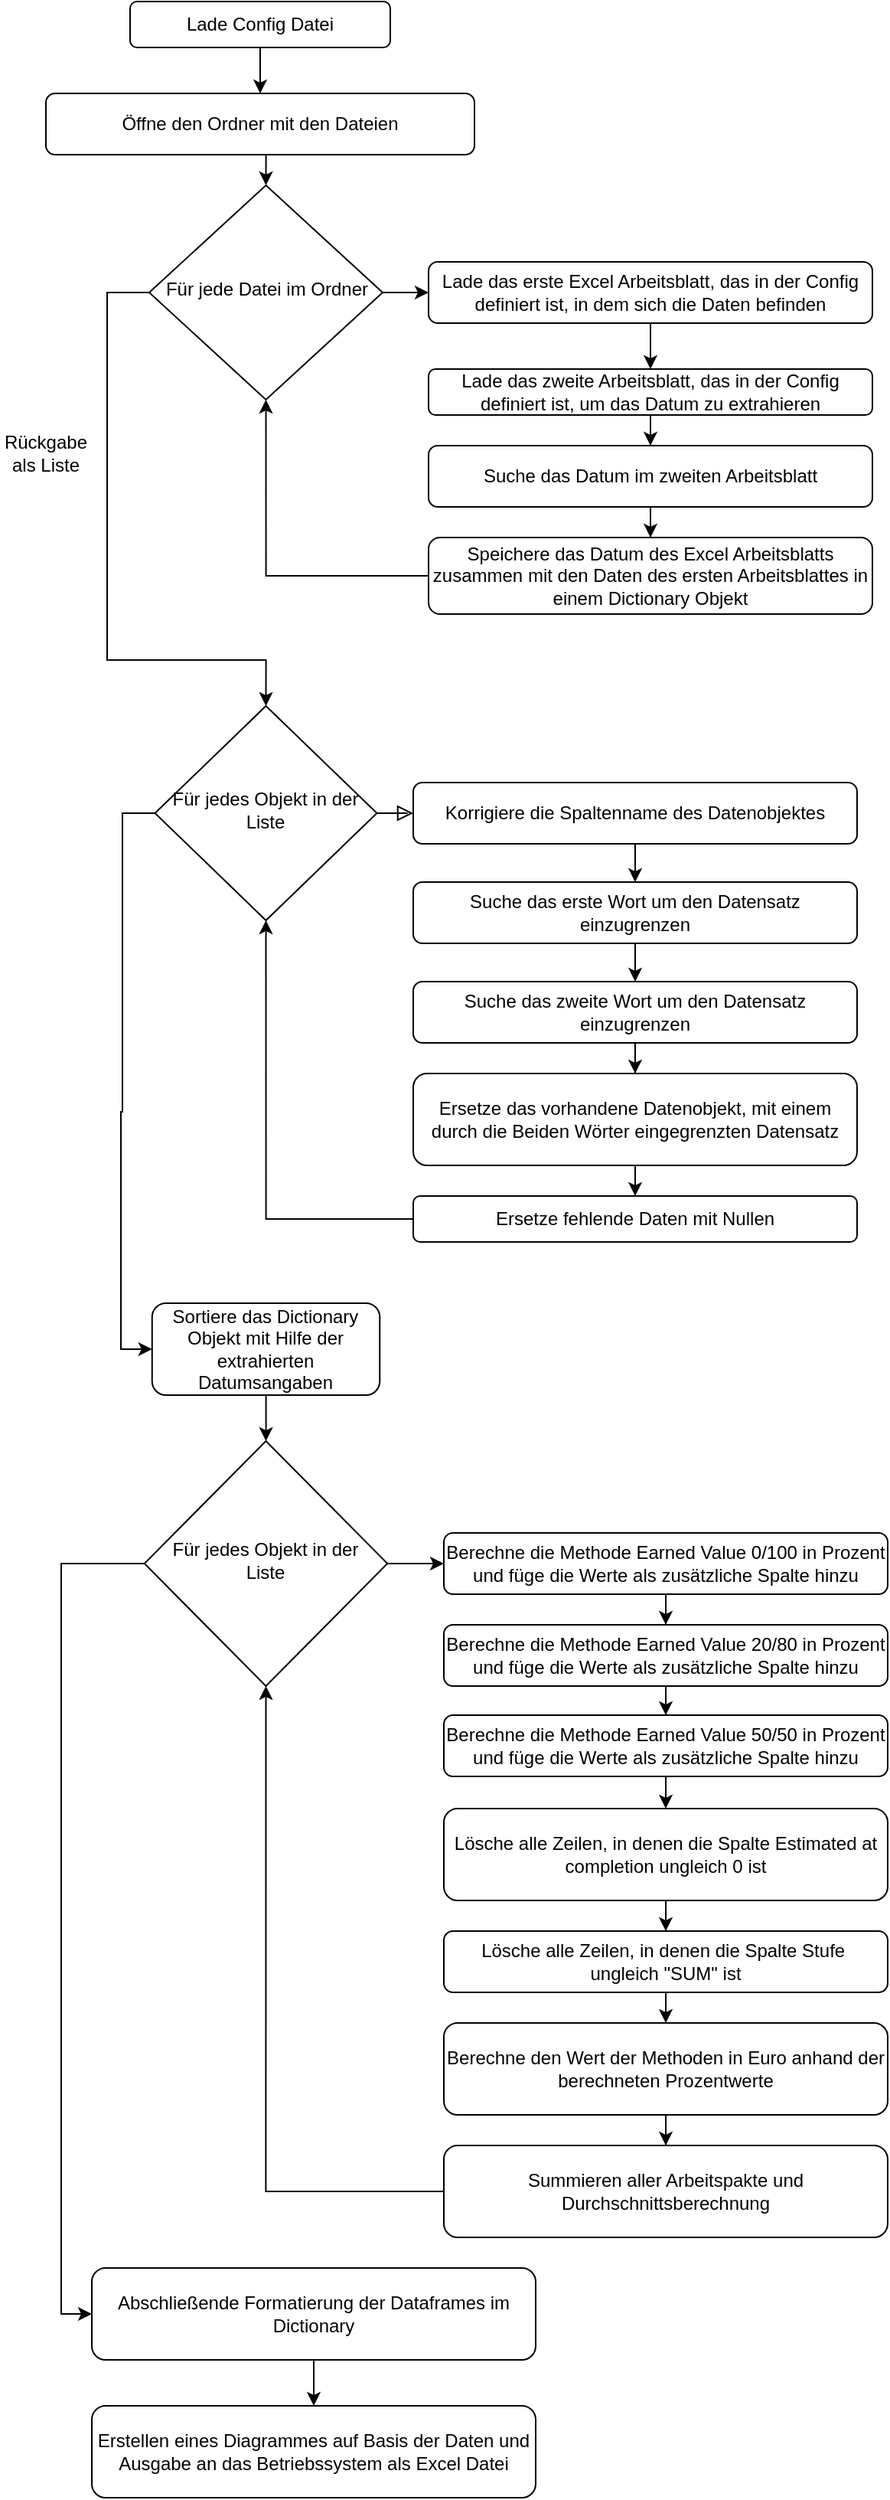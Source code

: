 <mxfile version="24.3.1" type="github">
  <diagram id="C5RBs43oDa-KdzZeNtuy" name="Page-1">
    <mxGraphModel dx="1789" dy="1007" grid="1" gridSize="10" guides="1" tooltips="1" connect="1" arrows="1" fold="1" page="1" pageScale="1" pageWidth="827" pageHeight="1169" math="0" shadow="0">
      <root>
        <mxCell id="WIyWlLk6GJQsqaUBKTNV-0" />
        <mxCell id="WIyWlLk6GJQsqaUBKTNV-1" parent="WIyWlLk6GJQsqaUBKTNV-0" />
        <mxCell id="PRaoMw5m5jJZB09oyUVn-8" style="edgeStyle=orthogonalEdgeStyle;rounded=0;orthogonalLoop=1;jettySize=auto;html=1;exitX=0.5;exitY=1;exitDx=0;exitDy=0;entryX=0.5;entryY=0;entryDx=0;entryDy=0;" edge="1" parent="WIyWlLk6GJQsqaUBKTNV-1" source="WIyWlLk6GJQsqaUBKTNV-3" target="PRaoMw5m5jJZB09oyUVn-9">
          <mxGeometry relative="1" as="geometry">
            <mxPoint x="220" y="140" as="targetPoint" />
          </mxGeometry>
        </mxCell>
        <mxCell id="WIyWlLk6GJQsqaUBKTNV-3" value="Öffne den Ordner mit den Dateien" style="rounded=1;whiteSpace=wrap;html=1;fontSize=12;glass=0;strokeWidth=1;shadow=0;" parent="WIyWlLk6GJQsqaUBKTNV-1" vertex="1">
          <mxGeometry x="80" y="70" width="280" height="40" as="geometry" />
        </mxCell>
        <mxCell id="WIyWlLk6GJQsqaUBKTNV-5" value="" style="edgeStyle=orthogonalEdgeStyle;rounded=0;html=1;jettySize=auto;orthogonalLoop=1;fontSize=11;endArrow=block;endFill=0;endSize=8;strokeWidth=1;shadow=0;labelBackgroundColor=none;" parent="WIyWlLk6GJQsqaUBKTNV-1" source="WIyWlLk6GJQsqaUBKTNV-6" target="WIyWlLk6GJQsqaUBKTNV-7" edge="1">
          <mxGeometry x="0.013" y="10" relative="1" as="geometry">
            <mxPoint as="offset" />
          </mxGeometry>
        </mxCell>
        <mxCell id="PRaoMw5m5jJZB09oyUVn-28" style="edgeStyle=orthogonalEdgeStyle;rounded=0;orthogonalLoop=1;jettySize=auto;html=1;entryX=0;entryY=0.5;entryDx=0;entryDy=0;" edge="1" parent="WIyWlLk6GJQsqaUBKTNV-1" source="WIyWlLk6GJQsqaUBKTNV-6" target="PRaoMw5m5jJZB09oyUVn-27">
          <mxGeometry relative="1" as="geometry">
            <mxPoint x="110" y="900" as="targetPoint" />
            <Array as="points">
              <mxPoint x="130" y="540" />
              <mxPoint x="130" y="735" />
              <mxPoint x="129" y="735" />
              <mxPoint x="129" y="890" />
            </Array>
          </mxGeometry>
        </mxCell>
        <mxCell id="WIyWlLk6GJQsqaUBKTNV-6" value="Für jedes Objekt in der Liste" style="rhombus;whiteSpace=wrap;html=1;shadow=0;fontFamily=Helvetica;fontSize=12;align=center;strokeWidth=1;spacing=6;spacingTop=-4;" parent="WIyWlLk6GJQsqaUBKTNV-1" vertex="1">
          <mxGeometry x="151.25" y="470" width="145" height="140" as="geometry" />
        </mxCell>
        <mxCell id="PRaoMw5m5jJZB09oyUVn-3" style="edgeStyle=orthogonalEdgeStyle;rounded=0;orthogonalLoop=1;jettySize=auto;html=1;exitX=0.5;exitY=1;exitDx=0;exitDy=0;entryX=0.5;entryY=0;entryDx=0;entryDy=0;" edge="1" parent="WIyWlLk6GJQsqaUBKTNV-1" source="WIyWlLk6GJQsqaUBKTNV-7" target="PRaoMw5m5jJZB09oyUVn-2">
          <mxGeometry relative="1" as="geometry" />
        </mxCell>
        <mxCell id="WIyWlLk6GJQsqaUBKTNV-7" value="Korrigiere die Spaltenname des Datenobjektes" style="rounded=1;whiteSpace=wrap;html=1;fontSize=12;glass=0;strokeWidth=1;shadow=0;" parent="WIyWlLk6GJQsqaUBKTNV-1" vertex="1">
          <mxGeometry x="320" y="520" width="290" height="40" as="geometry" />
        </mxCell>
        <mxCell id="PRaoMw5m5jJZB09oyUVn-1" style="edgeStyle=orthogonalEdgeStyle;rounded=0;orthogonalLoop=1;jettySize=auto;html=1;exitX=0.5;exitY=1;exitDx=0;exitDy=0;entryX=0.5;entryY=0;entryDx=0;entryDy=0;" edge="1" parent="WIyWlLk6GJQsqaUBKTNV-1" source="PRaoMw5m5jJZB09oyUVn-0" target="WIyWlLk6GJQsqaUBKTNV-3">
          <mxGeometry relative="1" as="geometry" />
        </mxCell>
        <mxCell id="PRaoMw5m5jJZB09oyUVn-0" value="Lade Config Datei" style="rounded=1;whiteSpace=wrap;html=1;" vertex="1" parent="WIyWlLk6GJQsqaUBKTNV-1">
          <mxGeometry x="135" y="10" width="170" height="30" as="geometry" />
        </mxCell>
        <mxCell id="PRaoMw5m5jJZB09oyUVn-6" style="edgeStyle=orthogonalEdgeStyle;rounded=0;orthogonalLoop=1;jettySize=auto;html=1;exitX=0.5;exitY=1;exitDx=0;exitDy=0;entryX=0.5;entryY=0;entryDx=0;entryDy=0;" edge="1" parent="WIyWlLk6GJQsqaUBKTNV-1" source="PRaoMw5m5jJZB09oyUVn-2" target="PRaoMw5m5jJZB09oyUVn-5">
          <mxGeometry relative="1" as="geometry" />
        </mxCell>
        <mxCell id="PRaoMw5m5jJZB09oyUVn-2" value="Suche das erste Wort um den Datensatz einzugrenzen" style="rounded=1;whiteSpace=wrap;html=1;fontSize=12;glass=0;strokeWidth=1;shadow=0;" vertex="1" parent="WIyWlLk6GJQsqaUBKTNV-1">
          <mxGeometry x="320" y="585" width="290" height="40" as="geometry" />
        </mxCell>
        <mxCell id="PRaoMw5m5jJZB09oyUVn-24" style="edgeStyle=orthogonalEdgeStyle;rounded=0;orthogonalLoop=1;jettySize=auto;html=1;" edge="1" parent="WIyWlLk6GJQsqaUBKTNV-1" source="PRaoMw5m5jJZB09oyUVn-5" target="PRaoMw5m5jJZB09oyUVn-22">
          <mxGeometry relative="1" as="geometry" />
        </mxCell>
        <mxCell id="PRaoMw5m5jJZB09oyUVn-5" value="Suche das zweite Wort um den Datensatz einzugrenzen" style="rounded=1;whiteSpace=wrap;html=1;fontSize=12;glass=0;strokeWidth=1;shadow=0;" vertex="1" parent="WIyWlLk6GJQsqaUBKTNV-1">
          <mxGeometry x="320" y="650" width="290" height="40" as="geometry" />
        </mxCell>
        <mxCell id="PRaoMw5m5jJZB09oyUVn-12" style="edgeStyle=orthogonalEdgeStyle;rounded=0;orthogonalLoop=1;jettySize=auto;html=1;entryX=0;entryY=0.5;entryDx=0;entryDy=0;" edge="1" parent="WIyWlLk6GJQsqaUBKTNV-1" source="PRaoMw5m5jJZB09oyUVn-9" target="PRaoMw5m5jJZB09oyUVn-11">
          <mxGeometry relative="1" as="geometry" />
        </mxCell>
        <mxCell id="PRaoMw5m5jJZB09oyUVn-20" style="edgeStyle=orthogonalEdgeStyle;rounded=0;orthogonalLoop=1;jettySize=auto;html=1;entryX=0.5;entryY=0;entryDx=0;entryDy=0;" edge="1" parent="WIyWlLk6GJQsqaUBKTNV-1" source="PRaoMw5m5jJZB09oyUVn-9" target="WIyWlLk6GJQsqaUBKTNV-6">
          <mxGeometry relative="1" as="geometry">
            <mxPoint x="150" y="430" as="targetPoint" />
            <Array as="points">
              <mxPoint x="120" y="200" />
              <mxPoint x="120" y="440" />
              <mxPoint x="224" y="440" />
            </Array>
          </mxGeometry>
        </mxCell>
        <mxCell id="PRaoMw5m5jJZB09oyUVn-9" value="Für jede Datei im Ordner" style="rhombus;whiteSpace=wrap;html=1;shadow=0;fontFamily=Helvetica;fontSize=12;align=center;strokeWidth=1;spacing=6;spacingTop=-4;" vertex="1" parent="WIyWlLk6GJQsqaUBKTNV-1">
          <mxGeometry x="147.5" y="130" width="152.5" height="140" as="geometry" />
        </mxCell>
        <mxCell id="PRaoMw5m5jJZB09oyUVn-14" style="edgeStyle=orthogonalEdgeStyle;rounded=0;orthogonalLoop=1;jettySize=auto;html=1;exitX=0.5;exitY=1;exitDx=0;exitDy=0;entryX=0.5;entryY=0;entryDx=0;entryDy=0;" edge="1" parent="WIyWlLk6GJQsqaUBKTNV-1" source="PRaoMw5m5jJZB09oyUVn-11" target="PRaoMw5m5jJZB09oyUVn-13">
          <mxGeometry relative="1" as="geometry" />
        </mxCell>
        <mxCell id="PRaoMw5m5jJZB09oyUVn-11" value="Lade das erste Excel Arbeitsblatt, das in der Config definiert ist, in dem sich die Daten befinden" style="rounded=1;whiteSpace=wrap;html=1;fontSize=12;glass=0;strokeWidth=1;shadow=0;" vertex="1" parent="WIyWlLk6GJQsqaUBKTNV-1">
          <mxGeometry x="330" y="180" width="290" height="40" as="geometry" />
        </mxCell>
        <mxCell id="PRaoMw5m5jJZB09oyUVn-16" style="edgeStyle=orthogonalEdgeStyle;rounded=0;orthogonalLoop=1;jettySize=auto;html=1;" edge="1" parent="WIyWlLk6GJQsqaUBKTNV-1" source="PRaoMw5m5jJZB09oyUVn-13" target="PRaoMw5m5jJZB09oyUVn-15">
          <mxGeometry relative="1" as="geometry" />
        </mxCell>
        <mxCell id="PRaoMw5m5jJZB09oyUVn-13" value="Lade das zweite Arbeitsblatt, das in der Config definiert ist, um das Datum zu extrahieren" style="rounded=1;whiteSpace=wrap;html=1;fontSize=12;glass=0;strokeWidth=1;shadow=0;" vertex="1" parent="WIyWlLk6GJQsqaUBKTNV-1">
          <mxGeometry x="330" y="250" width="290" height="30" as="geometry" />
        </mxCell>
        <mxCell id="PRaoMw5m5jJZB09oyUVn-18" style="edgeStyle=orthogonalEdgeStyle;rounded=0;orthogonalLoop=1;jettySize=auto;html=1;" edge="1" parent="WIyWlLk6GJQsqaUBKTNV-1" source="PRaoMw5m5jJZB09oyUVn-15" target="PRaoMw5m5jJZB09oyUVn-17">
          <mxGeometry relative="1" as="geometry" />
        </mxCell>
        <mxCell id="PRaoMw5m5jJZB09oyUVn-15" value="Suche das Datum im zweiten Arbeitsblatt" style="rounded=1;whiteSpace=wrap;html=1;fontSize=12;glass=0;strokeWidth=1;shadow=0;" vertex="1" parent="WIyWlLk6GJQsqaUBKTNV-1">
          <mxGeometry x="330" y="300" width="290" height="40" as="geometry" />
        </mxCell>
        <mxCell id="PRaoMw5m5jJZB09oyUVn-19" style="edgeStyle=orthogonalEdgeStyle;rounded=0;orthogonalLoop=1;jettySize=auto;html=1;entryX=0.5;entryY=1;entryDx=0;entryDy=0;" edge="1" parent="WIyWlLk6GJQsqaUBKTNV-1" source="PRaoMw5m5jJZB09oyUVn-17" target="PRaoMw5m5jJZB09oyUVn-9">
          <mxGeometry relative="1" as="geometry" />
        </mxCell>
        <mxCell id="PRaoMw5m5jJZB09oyUVn-17" value="Speichere das Datum des Excel Arbeitsblatts zusammen mit den Daten des ersten Arbeitsblattes in einem Dictionary Objekt" style="rounded=1;whiteSpace=wrap;html=1;fontSize=12;glass=0;strokeWidth=1;shadow=0;" vertex="1" parent="WIyWlLk6GJQsqaUBKTNV-1">
          <mxGeometry x="330" y="360" width="290" height="50" as="geometry" />
        </mxCell>
        <mxCell id="PRaoMw5m5jJZB09oyUVn-21" value="Rückgabe als Liste" style="text;html=1;align=center;verticalAlign=middle;whiteSpace=wrap;rounded=0;" vertex="1" parent="WIyWlLk6GJQsqaUBKTNV-1">
          <mxGeometry x="50" y="290" width="60" height="30" as="geometry" />
        </mxCell>
        <mxCell id="PRaoMw5m5jJZB09oyUVn-25" style="edgeStyle=orthogonalEdgeStyle;rounded=0;orthogonalLoop=1;jettySize=auto;html=1;entryX=0.5;entryY=0;entryDx=0;entryDy=0;" edge="1" parent="WIyWlLk6GJQsqaUBKTNV-1" source="PRaoMw5m5jJZB09oyUVn-22" target="PRaoMw5m5jJZB09oyUVn-23">
          <mxGeometry relative="1" as="geometry" />
        </mxCell>
        <mxCell id="PRaoMw5m5jJZB09oyUVn-22" value="Ersetze das vorhandene Datenobjekt, mit einem durch die Beiden Wörter eingegrenzten Datensatz" style="rounded=1;whiteSpace=wrap;html=1;" vertex="1" parent="WIyWlLk6GJQsqaUBKTNV-1">
          <mxGeometry x="320" y="710" width="290" height="60" as="geometry" />
        </mxCell>
        <mxCell id="PRaoMw5m5jJZB09oyUVn-26" style="edgeStyle=orthogonalEdgeStyle;rounded=0;orthogonalLoop=1;jettySize=auto;html=1;entryX=0.5;entryY=1;entryDx=0;entryDy=0;" edge="1" parent="WIyWlLk6GJQsqaUBKTNV-1" source="PRaoMw5m5jJZB09oyUVn-23" target="WIyWlLk6GJQsqaUBKTNV-6">
          <mxGeometry relative="1" as="geometry" />
        </mxCell>
        <mxCell id="PRaoMw5m5jJZB09oyUVn-23" value="Ersetze fehlende Daten mit Nullen" style="rounded=1;whiteSpace=wrap;html=1;" vertex="1" parent="WIyWlLk6GJQsqaUBKTNV-1">
          <mxGeometry x="320" y="790" width="290" height="30" as="geometry" />
        </mxCell>
        <mxCell id="PRaoMw5m5jJZB09oyUVn-31" style="edgeStyle=orthogonalEdgeStyle;rounded=0;orthogonalLoop=1;jettySize=auto;html=1;entryX=0.5;entryY=0;entryDx=0;entryDy=0;" edge="1" parent="WIyWlLk6GJQsqaUBKTNV-1" source="PRaoMw5m5jJZB09oyUVn-27" target="PRaoMw5m5jJZB09oyUVn-30">
          <mxGeometry relative="1" as="geometry" />
        </mxCell>
        <mxCell id="PRaoMw5m5jJZB09oyUVn-27" value="Sortiere das Dictionary Objekt mit Hilfe der extrahierten Datumsangaben" style="rounded=1;whiteSpace=wrap;html=1;" vertex="1" parent="WIyWlLk6GJQsqaUBKTNV-1">
          <mxGeometry x="149.38" y="860" width="148.75" height="60" as="geometry" />
        </mxCell>
        <mxCell id="PRaoMw5m5jJZB09oyUVn-35" style="edgeStyle=orthogonalEdgeStyle;rounded=0;orthogonalLoop=1;jettySize=auto;html=1;entryX=0;entryY=0.5;entryDx=0;entryDy=0;" edge="1" parent="WIyWlLk6GJQsqaUBKTNV-1" source="PRaoMw5m5jJZB09oyUVn-30" target="PRaoMw5m5jJZB09oyUVn-32">
          <mxGeometry relative="1" as="geometry" />
        </mxCell>
        <mxCell id="PRaoMw5m5jJZB09oyUVn-63" style="edgeStyle=orthogonalEdgeStyle;rounded=0;orthogonalLoop=1;jettySize=auto;html=1;entryX=0;entryY=0.5;entryDx=0;entryDy=0;" edge="1" parent="WIyWlLk6GJQsqaUBKTNV-1" source="PRaoMw5m5jJZB09oyUVn-30" target="PRaoMw5m5jJZB09oyUVn-64">
          <mxGeometry relative="1" as="geometry">
            <mxPoint x="100" y="1530" as="targetPoint" />
            <Array as="points">
              <mxPoint x="90" y="1030" />
              <mxPoint x="90" y="1520" />
            </Array>
          </mxGeometry>
        </mxCell>
        <mxCell id="PRaoMw5m5jJZB09oyUVn-30" value="Für jedes Objekt in der Liste" style="rhombus;whiteSpace=wrap;html=1;shadow=0;fontFamily=Helvetica;fontSize=12;align=center;strokeWidth=1;spacing=6;spacingTop=-4;" vertex="1" parent="WIyWlLk6GJQsqaUBKTNV-1">
          <mxGeometry x="144.37" y="950" width="158.75" height="160" as="geometry" />
        </mxCell>
        <mxCell id="PRaoMw5m5jJZB09oyUVn-36" style="edgeStyle=orthogonalEdgeStyle;rounded=0;orthogonalLoop=1;jettySize=auto;html=1;" edge="1" parent="WIyWlLk6GJQsqaUBKTNV-1" source="PRaoMw5m5jJZB09oyUVn-32" target="PRaoMw5m5jJZB09oyUVn-33">
          <mxGeometry relative="1" as="geometry" />
        </mxCell>
        <mxCell id="PRaoMw5m5jJZB09oyUVn-32" value="Berechne die Methode Earned Value 0/100 in Prozent und füge die Werte als zusätzliche Spalte hinzu" style="rounded=1;whiteSpace=wrap;html=1;fontSize=12;glass=0;strokeWidth=1;shadow=0;" vertex="1" parent="WIyWlLk6GJQsqaUBKTNV-1">
          <mxGeometry x="340" y="1010" width="290" height="40" as="geometry" />
        </mxCell>
        <mxCell id="PRaoMw5m5jJZB09oyUVn-37" style="edgeStyle=orthogonalEdgeStyle;rounded=0;orthogonalLoop=1;jettySize=auto;html=1;entryX=0.5;entryY=0;entryDx=0;entryDy=0;" edge="1" parent="WIyWlLk6GJQsqaUBKTNV-1" source="PRaoMw5m5jJZB09oyUVn-33" target="PRaoMw5m5jJZB09oyUVn-34">
          <mxGeometry relative="1" as="geometry" />
        </mxCell>
        <mxCell id="PRaoMw5m5jJZB09oyUVn-33" value="Berechne die Methode Earned Value 20/80 in Prozent und füge die Werte als zusätzliche Spalte hinzu" style="rounded=1;whiteSpace=wrap;html=1;fontSize=12;glass=0;strokeWidth=1;shadow=0;" vertex="1" parent="WIyWlLk6GJQsqaUBKTNV-1">
          <mxGeometry x="340" y="1070" width="290" height="40" as="geometry" />
        </mxCell>
        <mxCell id="PRaoMw5m5jJZB09oyUVn-40" style="edgeStyle=orthogonalEdgeStyle;rounded=0;orthogonalLoop=1;jettySize=auto;html=1;entryX=0.5;entryY=0;entryDx=0;entryDy=0;" edge="1" parent="WIyWlLk6GJQsqaUBKTNV-1" source="PRaoMw5m5jJZB09oyUVn-34" target="PRaoMw5m5jJZB09oyUVn-38">
          <mxGeometry relative="1" as="geometry" />
        </mxCell>
        <mxCell id="PRaoMw5m5jJZB09oyUVn-34" value="Berechne die Methode Earned Value 50/50 in Prozent und füge die Werte als zusätzliche Spalte hinzu" style="rounded=1;whiteSpace=wrap;html=1;fontSize=12;glass=0;strokeWidth=1;shadow=0;" vertex="1" parent="WIyWlLk6GJQsqaUBKTNV-1">
          <mxGeometry x="340" y="1129" width="290" height="40" as="geometry" />
        </mxCell>
        <mxCell id="PRaoMw5m5jJZB09oyUVn-43" style="edgeStyle=orthogonalEdgeStyle;rounded=0;orthogonalLoop=1;jettySize=auto;html=1;entryX=0.5;entryY=0;entryDx=0;entryDy=0;" edge="1" parent="WIyWlLk6GJQsqaUBKTNV-1" source="PRaoMw5m5jJZB09oyUVn-38" target="PRaoMw5m5jJZB09oyUVn-42">
          <mxGeometry relative="1" as="geometry" />
        </mxCell>
        <mxCell id="PRaoMw5m5jJZB09oyUVn-38" value="Lösche alle Zeilen, in denen die Spalte Estimated at completion ungleich 0 ist" style="rounded=1;whiteSpace=wrap;html=1;" vertex="1" parent="WIyWlLk6GJQsqaUBKTNV-1">
          <mxGeometry x="340" y="1190" width="290" height="60" as="geometry" />
        </mxCell>
        <mxCell id="PRaoMw5m5jJZB09oyUVn-45" style="edgeStyle=orthogonalEdgeStyle;rounded=0;orthogonalLoop=1;jettySize=auto;html=1;" edge="1" parent="WIyWlLk6GJQsqaUBKTNV-1" source="PRaoMw5m5jJZB09oyUVn-42" target="PRaoMw5m5jJZB09oyUVn-44">
          <mxGeometry relative="1" as="geometry" />
        </mxCell>
        <mxCell id="PRaoMw5m5jJZB09oyUVn-42" value="Lösche alle Zeilen, in denen die Spalte Stufe&amp;nbsp; ungleich &quot;SUM&quot; ist" style="rounded=1;whiteSpace=wrap;html=1;" vertex="1" parent="WIyWlLk6GJQsqaUBKTNV-1">
          <mxGeometry x="340" y="1270" width="290" height="40" as="geometry" />
        </mxCell>
        <mxCell id="PRaoMw5m5jJZB09oyUVn-61" style="edgeStyle=orthogonalEdgeStyle;rounded=0;orthogonalLoop=1;jettySize=auto;html=1;" edge="1" parent="WIyWlLk6GJQsqaUBKTNV-1" source="PRaoMw5m5jJZB09oyUVn-44" target="PRaoMw5m5jJZB09oyUVn-60">
          <mxGeometry relative="1" as="geometry" />
        </mxCell>
        <mxCell id="PRaoMw5m5jJZB09oyUVn-44" value="Berechne den Wert der Methoden in Euro anhand der berechneten Prozentwerte" style="rounded=1;whiteSpace=wrap;html=1;" vertex="1" parent="WIyWlLk6GJQsqaUBKTNV-1">
          <mxGeometry x="340" y="1330" width="290" height="60" as="geometry" />
        </mxCell>
        <mxCell id="PRaoMw5m5jJZB09oyUVn-62" style="edgeStyle=orthogonalEdgeStyle;rounded=0;orthogonalLoop=1;jettySize=auto;html=1;entryX=0.5;entryY=1;entryDx=0;entryDy=0;" edge="1" parent="WIyWlLk6GJQsqaUBKTNV-1" source="PRaoMw5m5jJZB09oyUVn-60" target="PRaoMw5m5jJZB09oyUVn-30">
          <mxGeometry relative="1" as="geometry" />
        </mxCell>
        <mxCell id="PRaoMw5m5jJZB09oyUVn-60" value="Summieren aller Arbeitspakte und Durchschnittsberechnung" style="rounded=1;whiteSpace=wrap;html=1;" vertex="1" parent="WIyWlLk6GJQsqaUBKTNV-1">
          <mxGeometry x="340" y="1410" width="290" height="60" as="geometry" />
        </mxCell>
        <mxCell id="PRaoMw5m5jJZB09oyUVn-66" style="edgeStyle=orthogonalEdgeStyle;rounded=0;orthogonalLoop=1;jettySize=auto;html=1;entryX=0.5;entryY=0;entryDx=0;entryDy=0;" edge="1" parent="WIyWlLk6GJQsqaUBKTNV-1" source="PRaoMw5m5jJZB09oyUVn-64" target="PRaoMw5m5jJZB09oyUVn-65">
          <mxGeometry relative="1" as="geometry" />
        </mxCell>
        <mxCell id="PRaoMw5m5jJZB09oyUVn-64" value="Abschließende Formatierung der Dataframes im Dictionary" style="rounded=1;whiteSpace=wrap;html=1;" vertex="1" parent="WIyWlLk6GJQsqaUBKTNV-1">
          <mxGeometry x="110" y="1490" width="290" height="60" as="geometry" />
        </mxCell>
        <mxCell id="PRaoMw5m5jJZB09oyUVn-65" value="Erstellen eines Diagrammes auf Basis der Daten und Ausgabe an das Betriebssystem als Excel Datei" style="rounded=1;whiteSpace=wrap;html=1;" vertex="1" parent="WIyWlLk6GJQsqaUBKTNV-1">
          <mxGeometry x="110" y="1580" width="290" height="60" as="geometry" />
        </mxCell>
      </root>
    </mxGraphModel>
  </diagram>
</mxfile>
